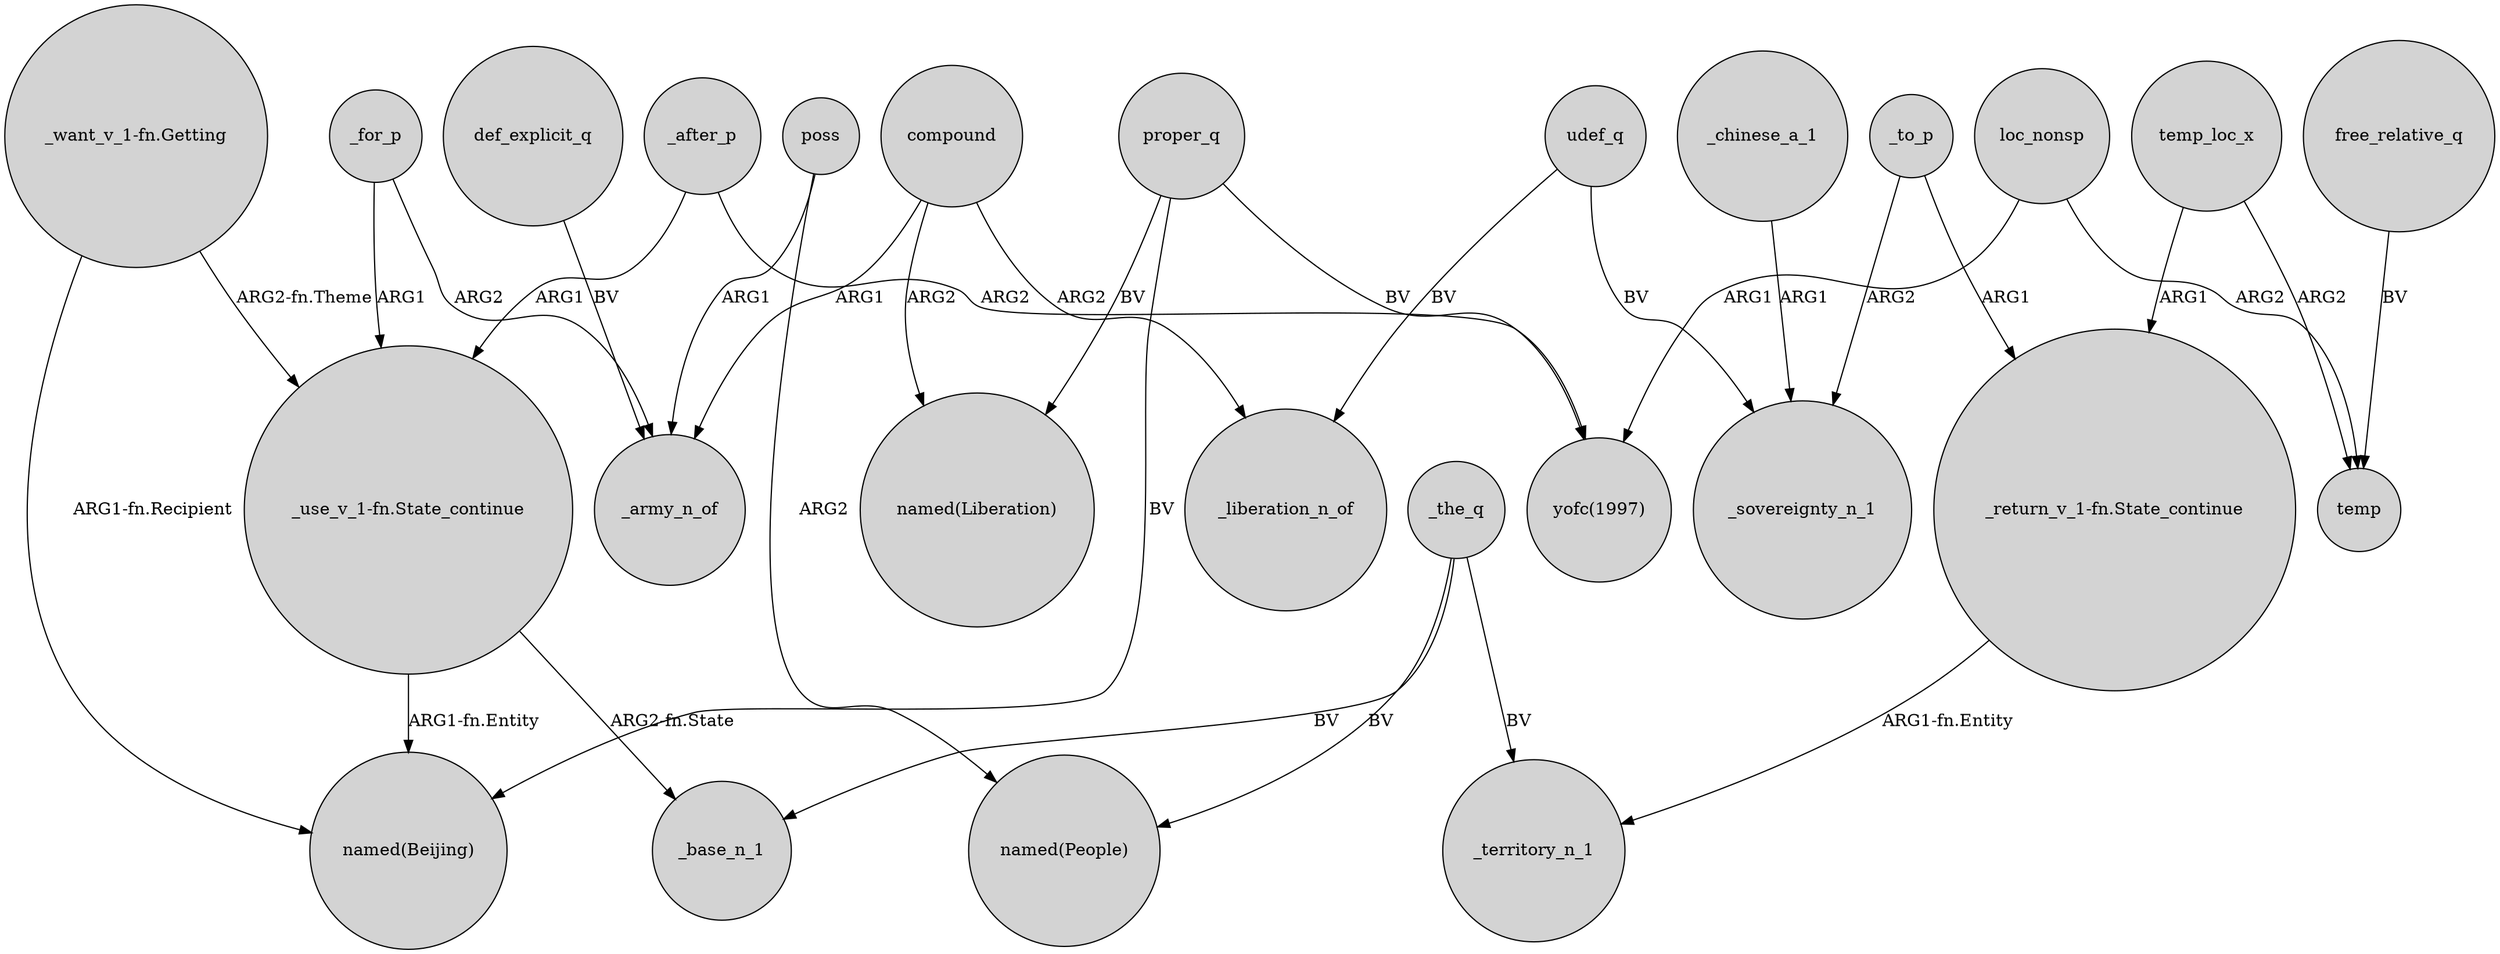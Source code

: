 digraph {
	node [shape=circle style=filled]
	"_want_v_1-fn.Getting" -> "_use_v_1-fn.State_continue" [label="ARG2-fn.Theme"]
	udef_q -> _liberation_n_of [label=BV]
	poss -> _army_n_of [label=ARG1]
	udef_q -> _sovereignty_n_1 [label=BV]
	_the_q -> _base_n_1 [label=BV]
	_for_p -> "_use_v_1-fn.State_continue" [label=ARG1]
	_the_q -> "named(People)" [label=BV]
	proper_q -> "named(Beijing)" [label=BV]
	_the_q -> _territory_n_1 [label=BV]
	temp_loc_x -> temp [label=ARG2]
	_after_p -> "yofc(1997)" [label=ARG2]
	"_return_v_1-fn.State_continue" -> _territory_n_1 [label="ARG1-fn.Entity"]
	"_use_v_1-fn.State_continue" -> _base_n_1 [label="ARG2-fn.State"]
	poss -> "named(People)" [label=ARG2]
	loc_nonsp -> temp [label=ARG2]
	compound -> _liberation_n_of [label=ARG2]
	loc_nonsp -> "yofc(1997)" [label=ARG1]
	temp_loc_x -> "_return_v_1-fn.State_continue" [label=ARG1]
	_chinese_a_1 -> _sovereignty_n_1 [label=ARG1]
	_to_p -> _sovereignty_n_1 [label=ARG2]
	_to_p -> "_return_v_1-fn.State_continue" [label=ARG1]
	_for_p -> _army_n_of [label=ARG2]
	free_relative_q -> temp [label=BV]
	"_want_v_1-fn.Getting" -> "named(Beijing)" [label="ARG1-fn.Recipient"]
	compound -> _army_n_of [label=ARG1]
	compound -> "named(Liberation)" [label=ARG2]
	proper_q -> "yofc(1997)" [label=BV]
	proper_q -> "named(Liberation)" [label=BV]
	def_explicit_q -> _army_n_of [label=BV]
	_after_p -> "_use_v_1-fn.State_continue" [label=ARG1]
	"_use_v_1-fn.State_continue" -> "named(Beijing)" [label="ARG1-fn.Entity"]
}

